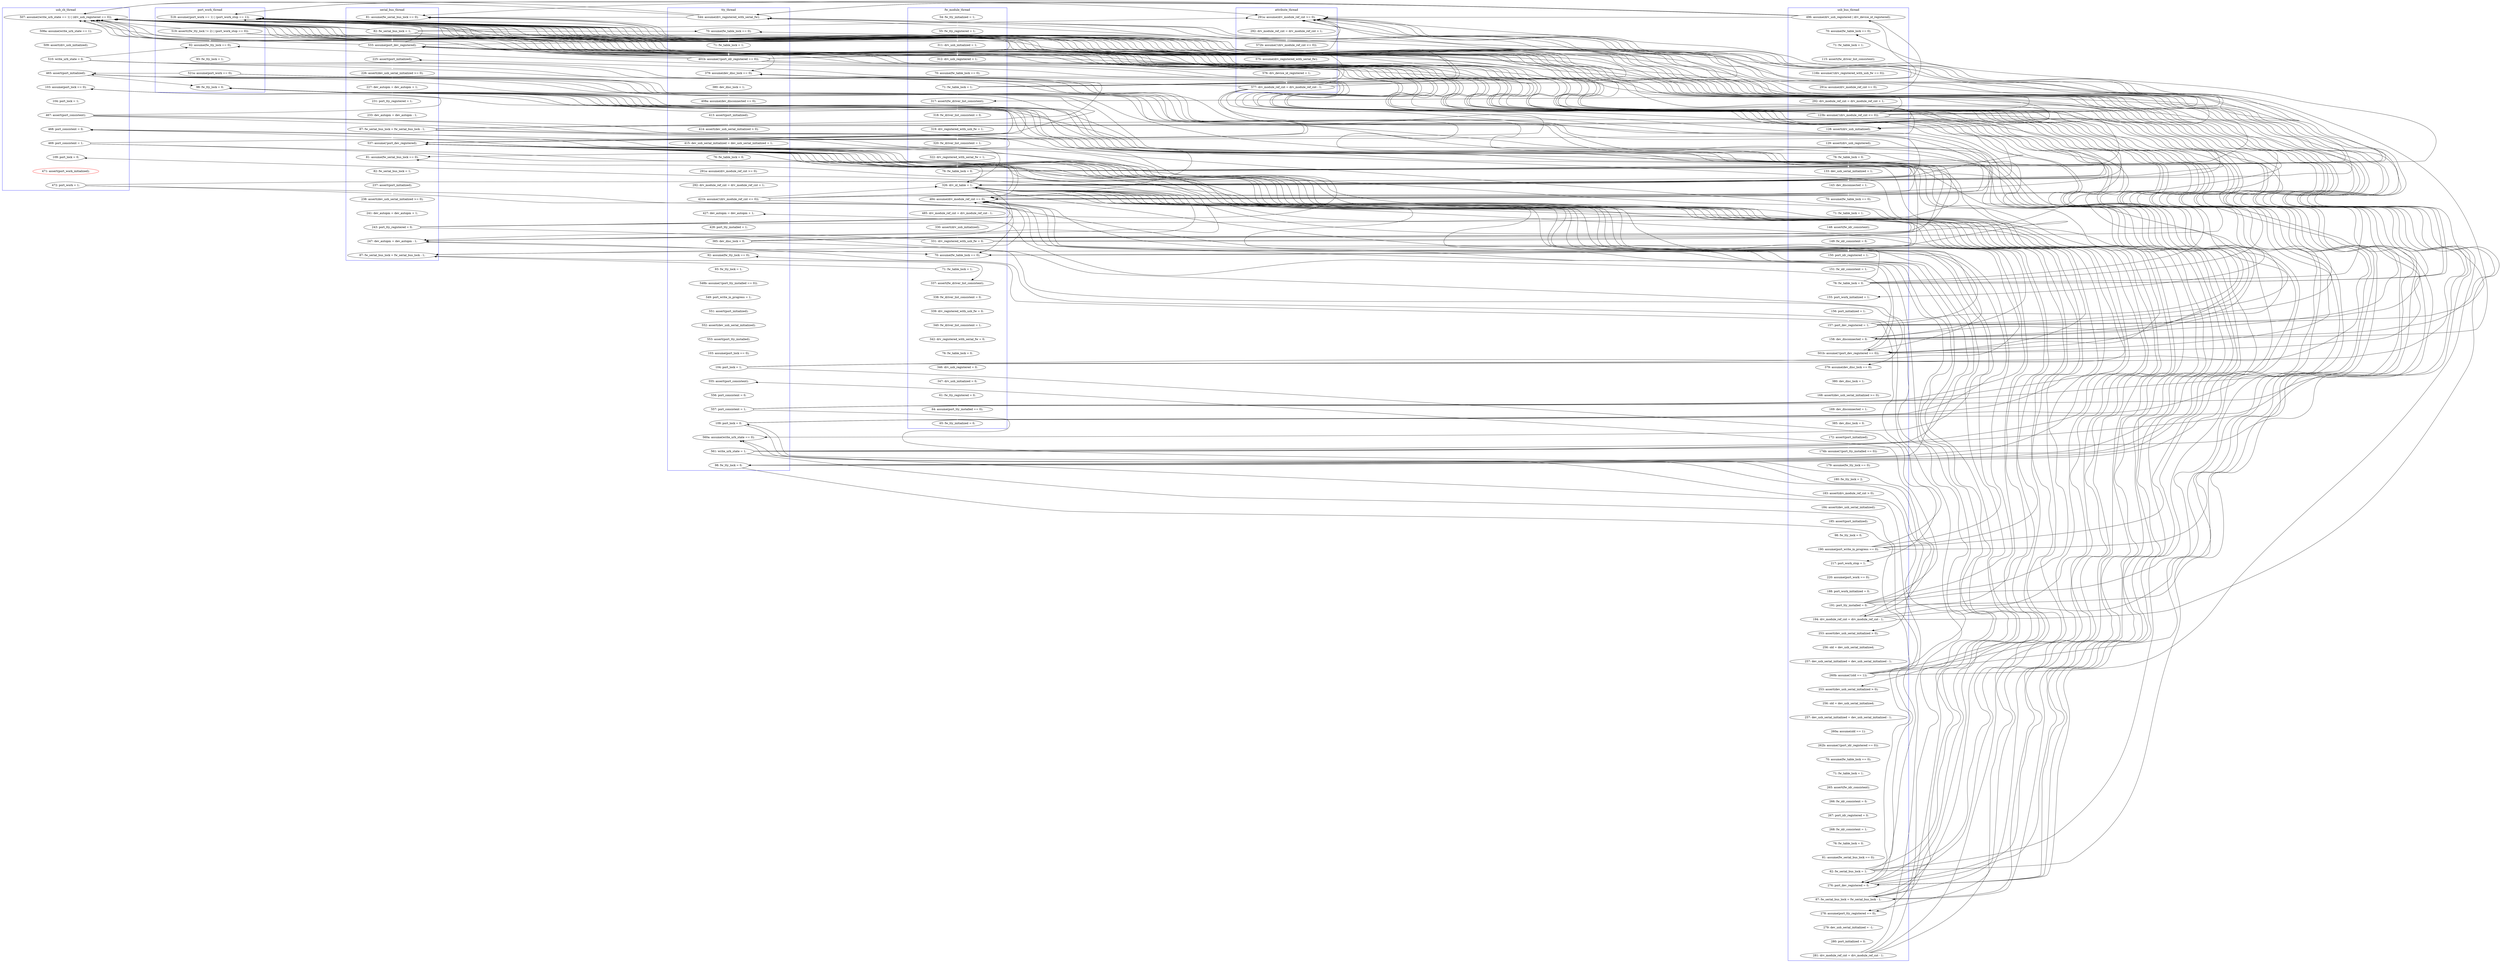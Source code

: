 digraph Counterexample {
	204 -> 205 [color = white, style = solid]
	126 -> 160 [color = white, style = solid]
	44 -> 47 [color = white, style = solid]
	351 -> 373 [color = black, style = solid, constraint = false]
	191 -> 306 [color = black, style = solid, constraint = false]
	353 -> 358 [color = white, style = solid]
	325 -> 332 [color = white, style = solid]
	289 -> 297 [color = white, style = solid]
	78 -> 257 [color = black, style = solid, constraint = false]
	214 -> 220 [color = black, style = solid, constraint = false]
	70 -> 74 [color = white, style = solid]
	155 -> 157 [color = white, style = solid]
	318 -> 373 [color = white, style = solid]
	181 -> 257 [color = black, style = solid, constraint = false]
	331 -> 338 [color = black, style = solid, constraint = false]
	115 -> 117 [color = white, style = solid]
	181 -> 330 [color = black, style = solid, constraint = false]
	221 -> 224 [color = white, style = solid]
	130 -> 301 [color = black, style = solid, constraint = false]
	269 -> 270 [color = white, style = solid]
	302 -> 330 [color = black, style = solid, constraint = false]
	298 -> 322 [color = white, style = solid]
	182 -> 306 [color = black, style = solid, constraint = false]
	81 -> 306 [color = black, style = solid, constraint = false]
	48 -> 51 [color = black, style = solid, constraint = false]
	120 -> 130 [color = black, style = solid, constraint = false]
	191 -> 257 [color = black, style = solid, constraint = false]
	188 -> 191 [color = white, style = solid]
	359 -> 366 [color = black, style = solid, constraint = false]
	318 -> 322 [color = black, style = solid, constraint = false]
	359 -> 373 [color = black, style = solid, constraint = false]
	126 -> 301 [color = black, style = solid, constraint = false]
	284 -> 285 [color = white, style = solid]
	312 -> 322 [color = black, style = solid, constraint = false]
	275 -> 280 [color = white, style = solid]
	208 -> 209 [color = white, style = solid]
	376 -> 377 [color = white, style = solid]
	371 -> 372 [color = white, style = solid]
	129 -> 130 [color = black, style = solid, constraint = false]
	127 -> 128 [color = white, style = solid]
	81 -> 91 [color = black, style = solid, constraint = false]
	363 -> 376 [color = black, style = solid, constraint = false]
	206 -> 207 [color = white, style = solid]
	47 -> 48 [color = white, style = solid]
	366 -> 376 [color = black, style = solid, constraint = false]
	322 -> 325 [color = black, style = solid, constraint = false]
	350 -> 351 [color = white, style = solid]
	346 -> 347 [color = white, style = solid]
	246 -> 301 [color = black, style = solid, constraint = false]
	129 -> 301 [color = black, style = solid, constraint = false]
	270 -> 271 [color = white, style = solid]
	209 -> 212 [color = white, style = solid]
	238 -> 257 [color = black, style = solid, constraint = false]
	363 -> 366 [color = black, style = solid, constraint = false]
	302 -> 306 [color = black, style = solid, constraint = false]
	246 -> 330 [color = black, style = solid, constraint = false]
	359 -> 362 [color = black, style = solid, constraint = false]
	339 -> 343 [color = white, style = solid]
	232 -> 234 [color = black, style = solid, constraint = false]
	257 -> 299 [color = black, style = solid, constraint = false]
	143 -> 148 [color = white, style = solid]
	309 -> 312 [color = white, style = solid]
	51 -> 151 [color = black, style = solid, constraint = false]
	240 -> 242 [color = white, style = solid]
	389 -> 391 [color = white, style = solid]
	182 -> 257 [color = black, style = solid, constraint = false]
	78 -> 91 [color = black, style = solid, constraint = false]
	369 -> 371 [color = white, style = solid]
	363 -> 369 [color = white, style = solid]
	344 -> 346 [color = white, style = solid]
	399 -> 404 [color = white, style = solid]
	129 -> 306 [color = black, style = solid, constraint = false]
	63 -> 65 [color = black, style = solid, constraint = false]
	325 -> 330 [color = black, style = solid, constraint = false]
	59 -> 63 [color = white, style = solid]
	63 -> 91 [color = black, style = solid, constraint = false]
	92 -> 130 [color = white, style = solid]
	74 -> 75 [color = white, style = solid]
	75 -> 78 [color = white, style = solid]
	81 -> 301 [color = black, style = solid, constraint = false]
	313 -> 322 [color = black, style = solid, constraint = false]
	214 -> 257 [color = black, style = solid, constraint = false]
	347 -> 348 [color = black, style = solid, constraint = false]
	78 -> 81 [color = black, style = solid, constraint = false]
	286 -> 289 [color = white, style = solid]
	283 -> 284 [color = white, style = solid]
	300 -> 301 [color = black, style = solid, constraint = false]
	81 -> 93 [color = black, style = solid, constraint = false]
	159 -> 330 [color = black, style = solid, constraint = false]
	92 -> 306 [color = black, style = solid, constraint = false]
	63 -> 81 [color = black, style = solid, constraint = false]
	246 -> 306 [color = black, style = solid, constraint = false]
	232 -> 239 [color = white, style = solid]
	63 -> 151 [color = black, style = solid, constraint = false]
	351 -> 352 [color = black, style = solid, constraint = false]
	335 -> 338 [color = black, style = solid, constraint = false]
	302 -> 313 [color = black, style = solid, constraint = false]
	66 -> 68 [color = white, style = solid]
	165 -> 166 [color = white, style = solid]
	256 -> 257 [color = black, style = solid, constraint = false]
	313 -> 352 [color = black, style = solid, constraint = false]
	330 -> 332 [color = black, style = solid, constraint = false]
	182 -> 301 [color = black, style = solid, constraint = false]
	133 -> 151 [color = black, style = solid, constraint = false]
	301 -> 302 [color = white, style = solid]
	51 -> 301 [color = black, style = solid, constraint = false]
	159 -> 182 [color = black, style = solid, constraint = false]
	256 -> 306 [color = black, style = solid, constraint = false]
	159 -> 306 [color = black, style = solid, constraint = false]
	126 -> 257 [color = black, style = solid, constraint = false]
	81 -> 121 [color = white, style = solid]
	110 -> 111 [color = white, style = solid]
	239 -> 240 [color = white, style = solid]
	128 -> 129 [color = white, style = solid]
	318 -> 330 [color = black, style = solid, constraint = false]
	195 -> 197 [color = white, style = solid]
	92 -> 301 [color = black, style = solid, constraint = false]
	175 -> 176 [color = white, style = solid]
	48 -> 81 [color = black, style = solid, constraint = false]
	312 -> 352 [color = black, style = solid, constraint = false]
	38 -> 42 [color = white, style = solid]
	148 -> 182 [color = black, style = solid, constraint = false]
	192 -> 193 [color = white, style = solid]
	117 -> 120 [color = white, style = solid]
	167 -> 170 [color = white, style = solid]
	193 -> 195 [color = white, style = solid]
	114 -> 115 [color = white, style = solid]
	99 -> 107 [color = white, style = solid]
	244 -> 257 [color = black, style = solid, constraint = false]
	238 -> 306 [color = black, style = solid, constraint = false]
	325 -> 373 [color = black, style = solid, constraint = false]
	126 -> 306 [color = black, style = solid, constraint = false]
	181 -> 187 [color = white, style = solid]
	322 -> 373 [color = black, style = solid, constraint = false]
	159 -> 257 [color = black, style = solid, constraint = false]
	242 -> 246 [color = white, style = solid]
	133 -> 182 [color = white, style = solid]
	176 -> 181 [color = white, style = solid]
	333 -> 335 [color = white, style = solid]
	65 -> 66 [color = white, style = solid]
	93 -> 94 [color = white, style = solid]
	130 -> 133 [color = black, style = solid, constraint = false]
	52 -> 54 [color = white, style = solid]
	54 -> 55 [color = white, style = solid]
	300 -> 313 [color = white, style = solid]
	158 -> 159 [color = white, style = solid]
	51 -> 81 [color = black, style = solid, constraint = false]
	141 -> 143 [color = white, style = solid]
	120 -> 121 [color = black, style = solid, constraint = false]
	246 -> 299 [color = white, style = solid]
	130 -> 135 [color = white, style = solid]
	253 -> 254 [color = white, style = solid]
	57 -> 59 [color = white, style = solid]
	256 -> 269 [color = white, style = solid]
	148 -> 306 [color = black, style = solid, constraint = false]
	362 -> 363 [color = white, style = solid]
	202 -> 204 [color = white, style = solid]
	242 -> 306 [color = black, style = solid, constraint = false]
	406 -> 410 [color = white, style = solid]
	237 -> 238 [color = white, style = solid]
	133 -> 306 [color = black, style = solid, constraint = false]
	200 -> 202 [color = white, style = solid]
	212 -> 214 [color = white, style = solid]
	410 -> 411 [color = white, style = solid]
	244 -> 301 [color = black, style = solid, constraint = false]
	48 -> 306 [color = black, style = solid, constraint = false]
	187 -> 188 [color = white, style = solid]
	322 -> 330 [color = black, style = solid, constraint = false]
	94 -> 97 [color = white, style = solid]
	349 -> 350 [color = white, style = solid]
	312 -> 314 [color = black, style = solid, constraint = false]
	238 -> 301 [color = black, style = solid, constraint = false]
	298 -> 330 [color = black, style = solid, constraint = false]
	238 -> 330 [color = black, style = solid, constraint = false]
	300 -> 306 [color = black, style = solid, constraint = false]
	244 -> 330 [color = black, style = solid, constraint = false]
	332 -> 333 [color = white, style = solid]
	120 -> 301 [color = black, style = solid, constraint = false]
	157 -> 158 [color = white, style = solid]
	358 -> 359 [color = white, style = solid]
	372 -> 373 [color = black, style = solid, constraint = false]
	205 -> 206 [color = white, style = solid]
	318 -> 325 [color = black, style = solid, constraint = false]
	363 -> 373 [color = black, style = solid, constraint = false]
	244 -> 306 [color = black, style = solid, constraint = false]
	331 -> 352 [color = black, style = solid, constraint = false]
	302 -> 322 [color = black, style = solid, constraint = false]
	92 -> 93 [color = black, style = solid, constraint = false]
	48 -> 91 [color = black, style = solid, constraint = false]
	242 -> 244 [color = black, style = solid, constraint = false]
	300 -> 330 [color = black, style = solid, constraint = false]
	256 -> 330 [color = black, style = solid, constraint = false]
	242 -> 330 [color = black, style = solid, constraint = false]
	238 -> 239 [color = black, style = solid, constraint = false]
	78 -> 301 [color = black, style = solid, constraint = false]
	393 -> 395 [color = white, style = solid]
	68 -> 70 [color = white, style = solid]
	170 -> 175 [color = white, style = solid]
	130 -> 306 [color = black, style = solid, constraint = false]
	78 -> 93 [color = white, style = solid]
	129 -> 151 [color = black, style = solid, constraint = false]
	197 -> 200 [color = white, style = solid]
	252 -> 253 [color = white, style = solid]
	315 -> 318 [color = white, style = solid]
	338 -> 339 [color = white, style = solid]
	92 -> 121 [color = black, style = solid, constraint = false]
	257 -> 330 [color = black, style = solid, constraint = false]
	391 -> 392 [color = white, style = solid]
	387 -> 389 [color = black, style = solid, constraint = false]
	51 -> 52 [color = black, style = solid, constraint = false]
	306 -> 308 [color = white, style = solid]
	130 -> 257 [color = black, style = solid, constraint = false]
	220 -> 221 [color = white, style = solid]
	113 -> 114 [color = white, style = solid]
	81 -> 151 [color = black, style = solid, constraint = false]
	191 -> 330 [color = black, style = solid, constraint = false]
	148 -> 151 [color = black, style = solid, constraint = false]
	159 -> 301 [color = black, style = solid, constraint = false]
	331 -> 332 [color = black, style = solid, constraint = false]
	322 -> 352 [color = black, style = solid, constraint = false]
	232 -> 301 [color = black, style = solid, constraint = false]
	335 -> 352 [color = black, style = solid, constraint = false]
	136 -> 137 [color = white, style = solid]
	231 -> 232 [color = white, style = solid]
	92 -> 257 [color = black, style = solid, constraint = false]
	325 -> 331 [color = black, style = solid, constraint = false]
	228 -> 231 [color = white, style = solid]
	330 -> 352 [color = black, style = solid, constraint = false]
	107 -> 110 [color = white, style = solid]
	135 -> 136 [color = white, style = solid]
	411 -> 413 [color = white, style = solid]
	331 -> 348 [color = white, style = solid]
	372 -> 376 [color = black, style = solid, constraint = false]
	120 -> 151 [color = black, style = solid, constraint = false]
	111 -> 113 [color = white, style = solid]
	257 -> 269 [color = black, style = solid, constraint = false]
	254 -> 256 [color = white, style = solid]
	325 -> 352 [color = black, style = solid, constraint = false]
	372 -> 387 [color = black, style = solid, constraint = false]
	330 -> 373 [color = black, style = solid, constraint = false]
	51 -> 65 [color = white, style = solid]
	351 -> 366 [color = black, style = solid, constraint = false]
	256 -> 301 [color = black, style = solid, constraint = false]
	130 -> 151 [color = black, style = solid, constraint = false]
	347 -> 373 [color = black, style = solid, constraint = false]
	308 -> 309 [color = white, style = solid]
	256 -> 299 [color = black, style = solid, constraint = false]
	244 -> 246 [color = black, style = solid, constraint = false]
	318 -> 352 [color = black, style = solid, constraint = false]
	133 -> 301 [color = black, style = solid, constraint = false]
	181 -> 301 [color = black, style = solid, constraint = false]
	78 -> 306 [color = black, style = solid, constraint = false]
	207 -> 208 [color = white, style = solid]
	257 -> 306 [color = black, style = solid, constraint = false]
	238 -> 244 [color = white, style = solid]
	55 -> 57 [color = white, style = solid]
	244 -> 252 [color = white, style = solid]
	281 -> 283 [color = white, style = solid]
	48 -> 301 [color = black, style = solid, constraint = false]
	130 -> 160 [color = black, style = solid, constraint = false]
	366 -> 369 [color = black, style = solid, constraint = false]
	313 -> 314 [color = black, style = solid, constraint = false]
	273 -> 275 [color = white, style = solid]
	224 -> 225 [color = white, style = solid]
	126 -> 130 [color = black, style = solid, constraint = false]
	312 -> 313 [color = black, style = solid, constraint = false]
	181 -> 306 [color = black, style = solid, constraint = false]
	148 -> 301 [color = black, style = solid, constraint = false]
	300 -> 352 [color = black, style = solid, constraint = false]
	335 -> 373 [color = black, style = solid, constraint = false]
	242 -> 257 [color = black, style = solid, constraint = false]
	126 -> 151 [color = black, style = solid, constraint = false]
	373 -> 387 [color = black, style = solid, constraint = false]
	214 -> 306 [color = black, style = solid, constraint = false]
	313 -> 325 [color = black, style = solid, constraint = false]
	377 -> 387 [color = black, style = solid, constraint = false]
	330 -> 338 [color = white, style = solid]
	335 -> 348 [color = black, style = solid, constraint = false]
	129 -> 257 [color = black, style = solid, constraint = false]
	392 -> 393 [color = white, style = solid]
	81 -> 257 [color = black, style = solid, constraint = false]
	152 -> 155 [color = white, style = solid]
	235 -> 237 [color = white, style = solid]
	347 -> 352 [color = black, style = solid, constraint = false]
	312 -> 330 [color = black, style = solid, constraint = false]
	161 -> 164 [color = white, style = solid]
	92 -> 151 [color = black, style = solid, constraint = false]
	347 -> 362 [color = black, style = solid, constraint = false]
	148 -> 330 [color = white, style = solid]
	37 -> 38 [color = white, style = solid]
	182 -> 187 [color = black, style = solid, constraint = false]
	120 -> 127 [color = white, style = solid]
	97 -> 99 [color = white, style = solid]
	160 -> 161 [color = white, style = solid]
	299 -> 300 [color = white, style = solid]
	151 -> 152 [color = white, style = solid]
	51 -> 91 [color = black, style = solid, constraint = false]
	404 -> 406 [color = white, style = solid]
	242 -> 301 [color = black, style = solid, constraint = false]
	129 -> 133 [color = white, style = solid]
	395 -> 399 [color = white, style = solid]
	331 -> 373 [color = black, style = solid, constraint = false]
	352 -> 353 [color = white, style = solid]
	280 -> 281 [color = white, style = solid]
	63 -> 306 [color = black, style = solid, constraint = false]
	335 -> 362 [color = white, style = solid]
	297 -> 298 [color = white, style = solid]
	148 -> 257 [color = black, style = solid, constraint = false]
	302 -> 352 [color = black, style = solid, constraint = false]
	300 -> 322 [color = black, style = solid, constraint = false]
	133 -> 135 [color = black, style = solid, constraint = false]
	129 -> 160 [color = black, style = solid, constraint = false]
	314 -> 315 [color = white, style = solid]
	91 -> 92 [color = white, style = solid]
	214 -> 234 [color = white, style = solid]
	122 -> 126 [color = white, style = solid]
	63 -> 257 [color = white, style = solid]
	246 -> 252 [color = black, style = solid, constraint = false]
	51 -> 306 [color = black, style = solid, constraint = false]
	232 -> 306 [color = black, style = solid, constraint = false]
	191 -> 220 [color = white, style = solid]
	377 -> 389 [color = white, style = solid]
	63 -> 301 [color = black, style = solid, constraint = false]
	120 -> 257 [color = black, style = solid, constraint = false]
	302 -> 314 [color = white, style = solid]
	298 -> 306 [color = black, style = solid, constraint = false]
	182 -> 192 [color = white, style = solid]
	78 -> 151 [color = black, style = solid, constraint = false]
	312 -> 325 [color = white, style = solid]
	133 -> 160 [color = black, style = solid, constraint = false]
	298 -> 301 [color = black, style = solid, constraint = false]
	166 -> 167 [color = white, style = solid]
	271 -> 273 [color = white, style = solid]
	330 -> 331 [color = black, style = solid, constraint = false]
	343 -> 344 [color = white, style = solid]
	181 -> 182 [color = black, style = solid, constraint = false]
	366 -> 387 [color = white, style = solid]
	257 -> 352 [color = white, style = solid]
	285 -> 286 [color = white, style = solid]
	298 -> 299 [color = black, style = solid, constraint = false]
	120 -> 306 [color = black, style = solid, constraint = false]
	366 -> 373 [color = black, style = solid, constraint = false]
	133 -> 257 [color = black, style = solid, constraint = false]
	137 -> 141 [color = white, style = solid]
	313 -> 330 [color = black, style = solid, constraint = false]
	164 -> 165 [color = white, style = solid]
	42 -> 44 [color = white, style = solid]
	348 -> 349 [color = white, style = solid]
	48 -> 52 [color = white, style = solid]
	214 -> 330 [color = black, style = solid, constraint = false]
	232 -> 330 [color = black, style = solid, constraint = false]
	347 -> 366 [color = white, style = solid]
	351 -> 362 [color = black, style = solid, constraint = false]
	298 -> 352 [color = black, style = solid, constraint = false]
	234 -> 235 [color = white, style = solid]
	257 -> 301 [color = black, style = solid, constraint = false]
	232 -> 257 [color = black, style = solid, constraint = false]
	121 -> 122 [color = white, style = solid]
	191 -> 301 [color = black, style = solid, constraint = false]
	126 -> 127 [color = black, style = solid, constraint = false]
	159 -> 160 [color = black, style = solid, constraint = false]
	214 -> 301 [color = black, style = solid, constraint = false]
	48 -> 151 [color = black, style = solid, constraint = false]
	225 -> 226 [color = white, style = solid]
	322 -> 331 [color = white, style = solid]
	191 -> 192 [color = black, style = solid, constraint = false]
	246 -> 257 [color = black, style = solid, constraint = false]
	359 -> 376 [color = white, style = solid]
	227 -> 228 [color = white, style = solid]
	226 -> 227 [color = white, style = solid]
	148 -> 160 [color = black, style = solid, constraint = false]
	182 -> 330 [color = black, style = solid, constraint = false]
	373 -> 376 [color = black, style = solid, constraint = false]
	subgraph cluster5 {
		label = attribute_thread
		color = blue
		151  [label = "291a: assume(drv_module_ref_cnt >= 0);"]
		159  [label = "577: drv_module_ref_cnt = drv_module_ref_cnt - 1;"]
		158  [label = "576: drv_device_id_registered = 1;"]
		155  [label = "572b: assume(!(drv_module_ref_cnt <= 0));"]
		152  [label = "292: drv_module_ref_cnt = drv_module_ref_cnt + 1;"]
		157  [label = "575: assume(drv_registered_with_serial_fw);"]
	}
	subgraph cluster4 {
		label = tty_thread
		color = blue
		299  [label = "560a: assume(write_urb_state == 0);"]
		181  [label = "421b: assume(!(drv_module_ref_cnt <= 0));"]
		187  [label = "427: dev_autopm = dev_autopm + 1;"]
		225  [label = "549: port_write_in_progress = 1;"]
		164  [label = "408a: assume(dev_disconnected == 0);"]
		313  [label = "98: fw_tty_lock = 0;"]
		224  [label = "548b: assume(!(port_tty_installed == 0));"]
		167  [label = "415: dev_usb_serial_initialized = dev_usb_serial_initialized + 1;"]
		221  [label = "93: fw_tty_lock = 1;"]
		170  [label = "76: fw_table_lock = 0;"]
		300  [label = "561: write_urb_state = 1;"]
		226  [label = "551: assert(port_initialized);"]
		227  [label = "552: assert(dev_usb_serial_initialized);"]
		121  [label = "70: assume(fw_table_lock == 0);"]
		228  [label = "553: assert(port_tty_installed);"]
		220  [label = "92: assume(fw_tty_lock == 0);"]
		165  [label = "413: assert(port_initialized);"]
		166  [label = "414: assert(dev_usb_serial_initialized > 0);"]
		239  [label = "555: assert(port_consistent);"]
		161  [label = "380: dev_disc_lock = 1;"]
		240  [label = "556: port_consistent = 0;"]
		188  [label = "428: port_tty_installed = 1;"]
		246  [label = "109: port_lock = 0;"]
		231  [label = "103: assume(port_lock == 0);"]
		122  [label = "71: fw_table_lock = 1;"]
		191  [label = "385: dev_disc_lock = 0;"]
		232  [label = "104: port_lock = 1;"]
		126  [label = "401b: assume(!(port_idr_registered == 0));"]
		160  [label = "379: assume(dev_disc_lock == 0);"]
		81  [label = "544: assume(drv_registered_with_serial_fw);"]
		176  [label = "292: drv_module_ref_cnt = drv_module_ref_cnt + 1;"]
		175  [label = "291a: assume(drv_module_ref_cnt >= 0);"]
		242  [label = "557: port_consistent = 1;"]
	}
	subgraph cluster6 {
		label = usb_cb_thread
		color = blue
		309  [label = "509: assert(drv_usb_initialized);"]
		332  [label = "103: assume(port_lock == 0);"]
		363  [label = "469: port_consistent = 1;"]
		306  [label = "507: assume((write_urb_state == 1) | (drv_usb_registered == 0));"]
		333  [label = "104: port_lock = 1;"]
		325  [label = "465: assert(port_initialized);"]
		371  [label = "471: assert(port_work_initialized);", color = red]
		362  [label = "468: port_consistent = 0;"]
		372  [label = "472: port_work = 1;"]
		369  [label = "109: port_lock = 0;"]
		335  [label = "467: assert(port_consistent);"]
		312  [label = "510: write_urb_state = 0;"]
		308  [label = "508a: assume(write_urb_state == 1);"]
	}
	subgraph cluster7 {
		label = port_work_thread
		color = blue
		315  [label = "93: fw_tty_lock = 1;"]
		373  [label = "98: fw_tty_lock = 0;"]
		301  [label = "518: assume((port_work == 1) | (port_work_stop == 1));"]
		302  [label = "519: assert((fw_tty_lock != 2) | (port_work_stop == 0));"]
		318  [label = "521a: assume(port_work == 0);"]
		314  [label = "92: assume(fw_tty_lock == 0);"]
	}
	subgraph cluster3 {
		label = serial_bus_thread
		color = blue
		344  [label = "238: assert(dev_usb_serial_initialized >= 0);"]
		148  [label = "87: fw_serial_bus_lock = fw_serial_bus_lock - 1;"]
		346  [label = "241: dev_autopm = dev_autopm + 1;"]
		135  [label = "225: assert(port_initialized);"]
		136  [label = "226: assert(dev_usb_serial_initialized >= 0);"]
		143  [label = "233: dev_autopm = dev_autopm - 1;"]
		141  [label = "231: port_tty_registered = 1;"]
		91  [label = "81: assume(fw_serial_bus_lock == 0);"]
		343  [label = "237: assert(port_initialized);"]
		137  [label = "227: dev_autopm = dev_autopm + 1;"]
		387  [label = "87: fw_serial_bus_lock = fw_serial_bus_lock - 1;"]
		92  [label = "82: fw_serial_bus_lock = 1;"]
		338  [label = "81: assume(fw_serial_bus_lock == 0);"]
		347  [label = "243: port_tty_registered = 0;"]
		130  [label = "533: assume(port_dev_registered);"]
		339  [label = "82: fw_serial_bus_lock = 1;"]
		330  [label = "537: assume(!port_dev_registered);"]
		366  [label = "247: dev_autopm = dev_autopm - 1;"]
	}
	subgraph cluster1 {
		label = fw_module_thread
		color = blue
		257  [label = "326: drv_id_table = 1;"]
		411  [label = "64: assume(port_tty_installed == 0);"]
		358  [label = "330: assert(drv_usb_initialized);"]
		399  [label = "76: fw_table_lock = 0;"]
		52  [label = "317: assert(fw_driver_list_consistent);"]
		404  [label = "346: drv_usb_registered = 0;"]
		352  [label = "484: assume(drv_module_ref_cnt == 0);"]
		393  [label = "340: fw_driver_list_consistent = 1;"]
		37  [label = "54: fw_tty_initialized = 1;"]
		48  [label = "71: fw_table_lock = 1;"]
		406  [label = "347: drv_usb_initialized = 0;"]
		389  [label = "337: assert(fw_driver_list_consistent);"]
		376  [label = "70: assume(fw_table_lock == 0);"]
		413  [label = "65: fw_tty_initialized = 0;"]
		391  [label = "338: fw_driver_list_consistent = 0;"]
		359  [label = "331: drv_registered_with_usb_fw = 0;"]
		38  [label = "55: fw_tty_registered = 1;"]
		392  [label = "339: drv_registered_with_usb_fw = 0;"]
		377  [label = "71: fw_table_lock = 1;"]
		395  [label = "342: drv_registered_with_serial_fw = 0;"]
		47  [label = "70: assume(fw_table_lock == 0);"]
		55  [label = "319: drv_registered_with_usb_fw = 1;"]
		42  [label = "311: drv_usb_initialized = 1;"]
		44  [label = "312: drv_usb_registered = 1;"]
		54  [label = "318: fw_driver_list_consistent = 0;"]
		57  [label = "320: fw_driver_list_consistent = 1;"]
		353  [label = "485: drv_module_ref_cnt = drv_module_ref_cnt - 1;"]
		59  [label = "322: drv_registered_with_serial_fw = 1;"]
		63  [label = "76: fw_table_lock = 0;"]
		410  [label = "61: fw_tty_registered = 0;"]
	}
	subgraph cluster2 {
		label = usb_bus_thread
		color = blue
		209  [label = "185: assert(port_initialized);"]
		133  [label = "158: dev_disconnected = 0;"]
		202  [label = "172: assert(port_initialized);"]
		212  [label = "98: fw_tty_lock = 0;"]
		70  [label = "116b: assume(!(drv_registered_with_usb_fw == 0));"]
		204  [label = "174b: assume(!(port_tty_installed == 0));"]
		273  [label = "260a: assume(old == 1);"]
		197  [label = "169: dev_disconnected = 1;"]
		195  [label = "168: assert(dev_usb_serial_initialized >= 0);"]
		254  [label = "257: dev_usb_serial_initialized = dev_usb_serial_initialized - 1;"]
		252  [label = "253: assert(dev_usb_serial_initialized > 0);"]
		284  [label = "266: fw_idr_consistent = 0;"]
		235  [label = "220: assume(port_work == 0);"]
		281  [label = "71: fw_table_lock = 1;"]
		205  [label = "179: assume(fw_tty_lock == 0);"]
		289  [label = "76: fw_table_lock = 0;"]
		68  [label = "115: assert(fw_driver_list_consistent);"]
		283  [label = "265: assert(fw_idr_consistent);"]
		331  [label = "87: fw_serial_bus_lock = fw_serial_bus_lock - 1;"]
		286  [label = "268: fw_idr_consistent = 1;"]
		74  [label = "291a: assume(drv_module_ref_cnt >= 0);"]
		120  [label = "76: fw_table_lock = 0;"]
		117  [label = "151: fw_idr_consistent = 1;"]
		351  [label = "281: drv_module_ref_cnt = drv_module_ref_cnt - 1;"]
		348  [label = "278: assume(port_tty_registered == 0);"]
		350  [label = "280: port_initialized = 0;"]
		78  [label = "123b: assume(!(drv_module_ref_cnt <= 0));"]
		275  [label = "262b: assume(!(port_idr_registered == 0));"]
		253  [label = "256: old = dev_usb_serial_initialized;"]
		113  [label = "148: assert(fw_idr_consistent);"]
		110  [label = "70: assume(fw_table_lock == 0);"]
		182  [label = "501b: assume(!(port_dev_registered == 0));"]
		297  [label = "81: assume(fw_serial_bus_lock == 0);"]
		349  [label = "279: dev_usb_serial_initialized = -1;"]
		234  [label = "217: port_work_stop = 1;"]
		107  [label = "143: dev_disconnected = 1;"]
		128  [label = "156: port_initialized = 1;"]
		269  [label = "253: assert(dev_usb_serial_initialized > 0);"]
		111  [label = "71: fw_table_lock = 1;"]
		99  [label = "133: dev_usb_serial_initialized = 1;"]
		129  [label = "157: port_dev_registered = 1;"]
		93  [label = "128: assert(drv_usb_initialized);"]
		244  [label = "194: drv_module_ref_cnt = drv_module_ref_cnt - 1;"]
		237  [label = "188: port_work_initialized = 0;"]
		94  [label = "129: assert(drv_usb_registered);"]
		270  [label = "256: old = dev_usb_serial_initialized;"]
		127  [label = "155: port_work_initialized = 1;"]
		193  [label = "380: dev_disc_lock = 1;"]
		65  [label = "70: assume(fw_table_lock == 0);"]
		206  [label = "180: fw_tty_lock = 2;"]
		280  [label = "70: assume(fw_table_lock == 0);"]
		285  [label = "267: port_idr_registered = 0;"]
		322  [label = "276: port_dev_registered = 0;"]
		207  [label = "183: assert(drv_module_ref_cnt > 0);"]
		115  [label = "150: port_idr_registered = 1;"]
		75  [label = "292: drv_module_ref_cnt = drv_module_ref_cnt + 1;"]
		200  [label = "385: dev_disc_lock = 0;"]
		298  [label = "82: fw_serial_bus_lock = 1;"]
		208  [label = "184: assert(dev_usb_serial_initialized);"]
		114  [label = "149: fw_idr_consistent = 0;"]
		238  [label = "191: port_tty_installed = 0;"]
		66  [label = "71: fw_table_lock = 1;"]
		214  [label = "190: assume(port_write_in_progress == 0);"]
		192  [label = "379: assume(dev_disc_lock == 0);"]
		271  [label = "257: dev_usb_serial_initialized = dev_usb_serial_initialized - 1;"]
		51  [label = "496: assume(drv_usb_registered | drv_device_id_registered);"]
		256  [label = "260b: assume(!(old == 1));"]
		97  [label = "76: fw_table_lock = 0;"]
	}
}
